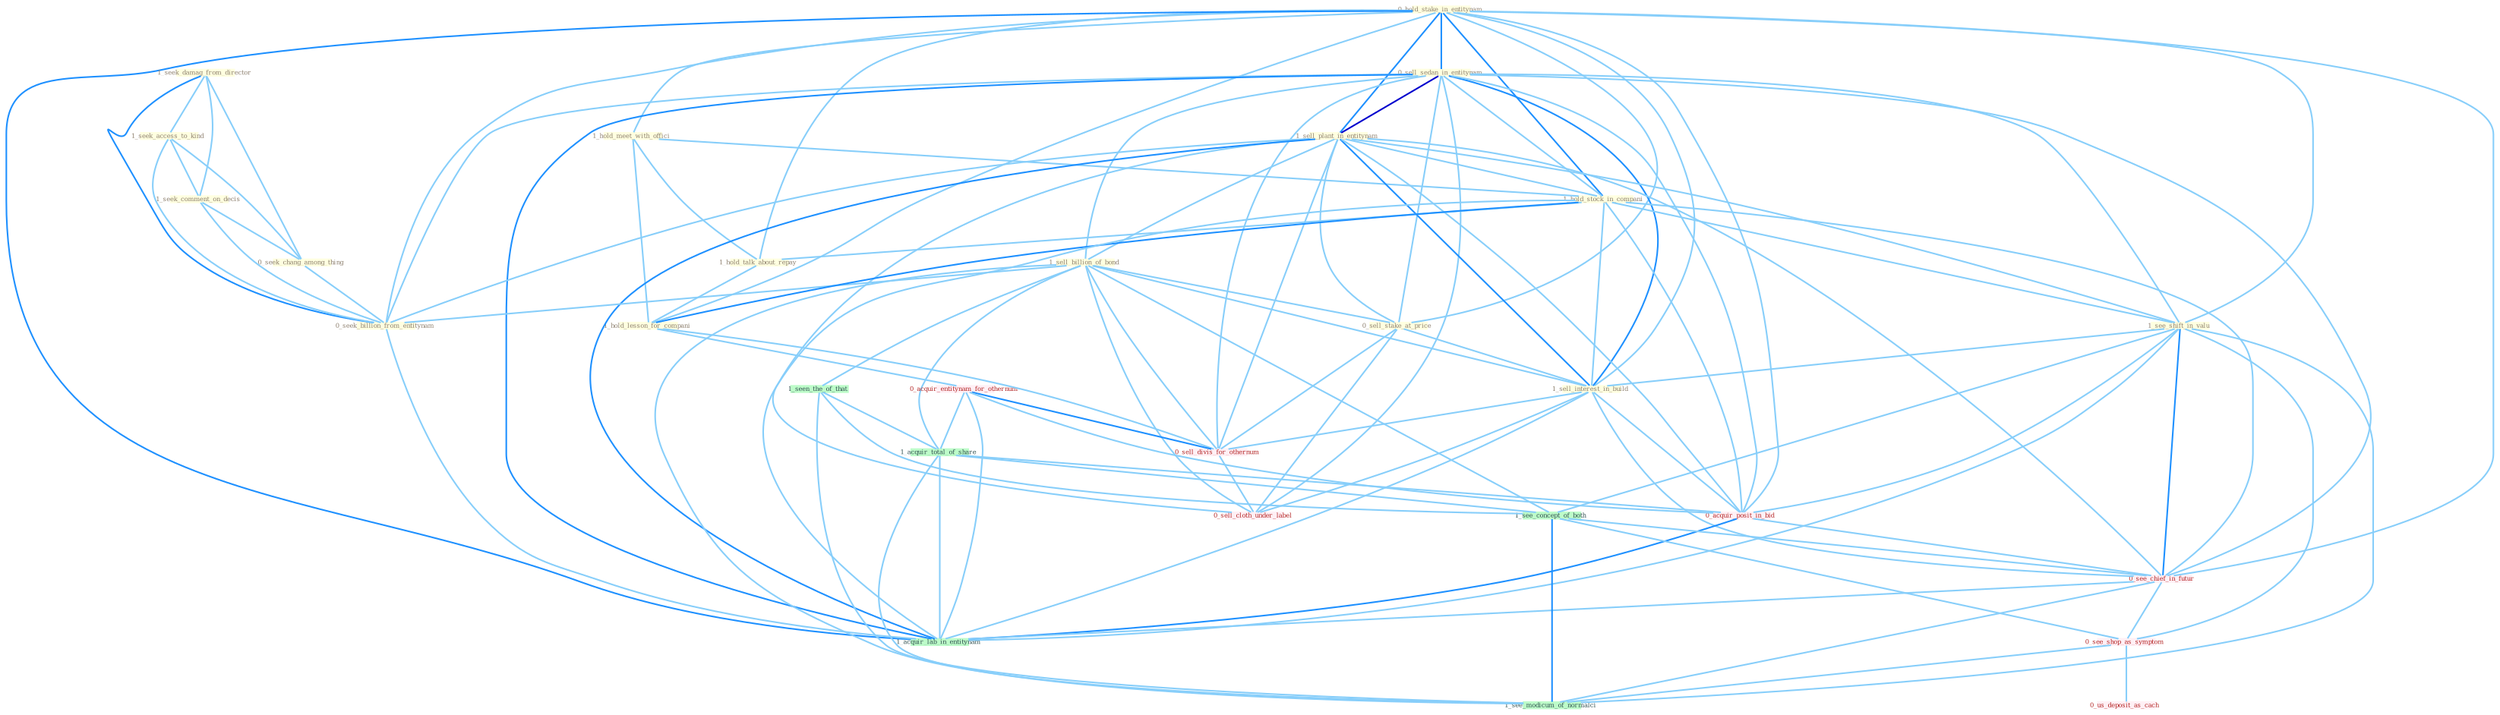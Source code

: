 Graph G{ 
    node
    [shape=polygon,style=filled,width=.5,height=.06,color="#BDFCC9",fixedsize=true,fontsize=4,
    fontcolor="#2f4f4f"];
    {node
    [color="#ffffe0", fontcolor="#8b7d6b"] "0_hold_stake_in_entitynam " "0_sell_sedan_in_entitynam " "1_hold_meet_with_offici " "1_seek_damag_from_director " "1_sell_plant_in_entitynam " "1_sell_billion_of_bond " "0_sell_stake_at_price " "1_hold_stock_in_compani " "1_hold_talk_about_repay " "1_hold_lesson_for_compani " "1_see_shift_in_valu " "1_seek_access_to_kind " "1_seek_comment_on_decis " "0_seek_chang_among_thing " "0_seek_billion_from_entitynam " "1_sell_interest_in_build "}
{node [color="#fff0f5", fontcolor="#b22222"] "0_acquir_entitynam_for_othernum " "0_sell_divis_for_othernum " "0_sell_cloth_under_label " "0_acquir_posit_in_bid " "0_see_chief_in_futur " "0_see_shop_as_symptom " "0_us_deposit_as_cach "}
edge [color="#B0E2FF"];

	"0_hold_stake_in_entitynam " -- "0_sell_sedan_in_entitynam " [w="2", color="#1e90ff" , len=0.8];
	"0_hold_stake_in_entitynam " -- "1_hold_meet_with_offici " [w="1", color="#87cefa" ];
	"0_hold_stake_in_entitynam " -- "1_sell_plant_in_entitynam " [w="2", color="#1e90ff" , len=0.8];
	"0_hold_stake_in_entitynam " -- "0_sell_stake_at_price " [w="1", color="#87cefa" ];
	"0_hold_stake_in_entitynam " -- "1_hold_stock_in_compani " [w="2", color="#1e90ff" , len=0.8];
	"0_hold_stake_in_entitynam " -- "1_hold_talk_about_repay " [w="1", color="#87cefa" ];
	"0_hold_stake_in_entitynam " -- "1_hold_lesson_for_compani " [w="1", color="#87cefa" ];
	"0_hold_stake_in_entitynam " -- "1_see_shift_in_valu " [w="1", color="#87cefa" ];
	"0_hold_stake_in_entitynam " -- "0_seek_billion_from_entitynam " [w="1", color="#87cefa" ];
	"0_hold_stake_in_entitynam " -- "1_sell_interest_in_build " [w="1", color="#87cefa" ];
	"0_hold_stake_in_entitynam " -- "0_acquir_posit_in_bid " [w="1", color="#87cefa" ];
	"0_hold_stake_in_entitynam " -- "0_see_chief_in_futur " [w="1", color="#87cefa" ];
	"0_hold_stake_in_entitynam " -- "1_acquir_lab_in_entitynam " [w="2", color="#1e90ff" , len=0.8];
	"0_sell_sedan_in_entitynam " -- "1_sell_plant_in_entitynam " [w="3", color="#0000cd" , len=0.6];
	"0_sell_sedan_in_entitynam " -- "1_sell_billion_of_bond " [w="1", color="#87cefa" ];
	"0_sell_sedan_in_entitynam " -- "0_sell_stake_at_price " [w="1", color="#87cefa" ];
	"0_sell_sedan_in_entitynam " -- "1_hold_stock_in_compani " [w="1", color="#87cefa" ];
	"0_sell_sedan_in_entitynam " -- "1_see_shift_in_valu " [w="1", color="#87cefa" ];
	"0_sell_sedan_in_entitynam " -- "0_seek_billion_from_entitynam " [w="1", color="#87cefa" ];
	"0_sell_sedan_in_entitynam " -- "1_sell_interest_in_build " [w="2", color="#1e90ff" , len=0.8];
	"0_sell_sedan_in_entitynam " -- "0_sell_divis_for_othernum " [w="1", color="#87cefa" ];
	"0_sell_sedan_in_entitynam " -- "0_sell_cloth_under_label " [w="1", color="#87cefa" ];
	"0_sell_sedan_in_entitynam " -- "0_acquir_posit_in_bid " [w="1", color="#87cefa" ];
	"0_sell_sedan_in_entitynam " -- "0_see_chief_in_futur " [w="1", color="#87cefa" ];
	"0_sell_sedan_in_entitynam " -- "1_acquir_lab_in_entitynam " [w="2", color="#1e90ff" , len=0.8];
	"1_hold_meet_with_offici " -- "1_hold_stock_in_compani " [w="1", color="#87cefa" ];
	"1_hold_meet_with_offici " -- "1_hold_talk_about_repay " [w="1", color="#87cefa" ];
	"1_hold_meet_with_offici " -- "1_hold_lesson_for_compani " [w="1", color="#87cefa" ];
	"1_seek_damag_from_director " -- "1_seek_access_to_kind " [w="1", color="#87cefa" ];
	"1_seek_damag_from_director " -- "1_seek_comment_on_decis " [w="1", color="#87cefa" ];
	"1_seek_damag_from_director " -- "0_seek_chang_among_thing " [w="1", color="#87cefa" ];
	"1_seek_damag_from_director " -- "0_seek_billion_from_entitynam " [w="2", color="#1e90ff" , len=0.8];
	"1_sell_plant_in_entitynam " -- "1_sell_billion_of_bond " [w="1", color="#87cefa" ];
	"1_sell_plant_in_entitynam " -- "0_sell_stake_at_price " [w="1", color="#87cefa" ];
	"1_sell_plant_in_entitynam " -- "1_hold_stock_in_compani " [w="1", color="#87cefa" ];
	"1_sell_plant_in_entitynam " -- "1_see_shift_in_valu " [w="1", color="#87cefa" ];
	"1_sell_plant_in_entitynam " -- "0_seek_billion_from_entitynam " [w="1", color="#87cefa" ];
	"1_sell_plant_in_entitynam " -- "1_sell_interest_in_build " [w="2", color="#1e90ff" , len=0.8];
	"1_sell_plant_in_entitynam " -- "0_sell_divis_for_othernum " [w="1", color="#87cefa" ];
	"1_sell_plant_in_entitynam " -- "0_sell_cloth_under_label " [w="1", color="#87cefa" ];
	"1_sell_plant_in_entitynam " -- "0_acquir_posit_in_bid " [w="1", color="#87cefa" ];
	"1_sell_plant_in_entitynam " -- "0_see_chief_in_futur " [w="1", color="#87cefa" ];
	"1_sell_plant_in_entitynam " -- "1_acquir_lab_in_entitynam " [w="2", color="#1e90ff" , len=0.8];
	"1_sell_billion_of_bond " -- "0_sell_stake_at_price " [w="1", color="#87cefa" ];
	"1_sell_billion_of_bond " -- "0_seek_billion_from_entitynam " [w="1", color="#87cefa" ];
	"1_sell_billion_of_bond " -- "1_sell_interest_in_build " [w="1", color="#87cefa" ];
	"1_sell_billion_of_bond " -- "1_seen_the_of_that " [w="1", color="#87cefa" ];
	"1_sell_billion_of_bond " -- "0_sell_divis_for_othernum " [w="1", color="#87cefa" ];
	"1_sell_billion_of_bond " -- "1_acquir_total_of_share " [w="1", color="#87cefa" ];
	"1_sell_billion_of_bond " -- "0_sell_cloth_under_label " [w="1", color="#87cefa" ];
	"1_sell_billion_of_bond " -- "1_see_concept_of_both " [w="1", color="#87cefa" ];
	"1_sell_billion_of_bond " -- "1_see_modicum_of_normalci " [w="1", color="#87cefa" ];
	"0_sell_stake_at_price " -- "1_sell_interest_in_build " [w="1", color="#87cefa" ];
	"0_sell_stake_at_price " -- "0_sell_divis_for_othernum " [w="1", color="#87cefa" ];
	"0_sell_stake_at_price " -- "0_sell_cloth_under_label " [w="1", color="#87cefa" ];
	"1_hold_stock_in_compani " -- "1_hold_talk_about_repay " [w="1", color="#87cefa" ];
	"1_hold_stock_in_compani " -- "1_hold_lesson_for_compani " [w="2", color="#1e90ff" , len=0.8];
	"1_hold_stock_in_compani " -- "1_see_shift_in_valu " [w="1", color="#87cefa" ];
	"1_hold_stock_in_compani " -- "1_sell_interest_in_build " [w="1", color="#87cefa" ];
	"1_hold_stock_in_compani " -- "0_acquir_posit_in_bid " [w="1", color="#87cefa" ];
	"1_hold_stock_in_compani " -- "0_see_chief_in_futur " [w="1", color="#87cefa" ];
	"1_hold_stock_in_compani " -- "1_acquir_lab_in_entitynam " [w="1", color="#87cefa" ];
	"1_hold_talk_about_repay " -- "1_hold_lesson_for_compani " [w="1", color="#87cefa" ];
	"1_hold_lesson_for_compani " -- "0_acquir_entitynam_for_othernum " [w="1", color="#87cefa" ];
	"1_hold_lesson_for_compani " -- "0_sell_divis_for_othernum " [w="1", color="#87cefa" ];
	"1_see_shift_in_valu " -- "1_sell_interest_in_build " [w="1", color="#87cefa" ];
	"1_see_shift_in_valu " -- "0_acquir_posit_in_bid " [w="1", color="#87cefa" ];
	"1_see_shift_in_valu " -- "1_see_concept_of_both " [w="1", color="#87cefa" ];
	"1_see_shift_in_valu " -- "0_see_chief_in_futur " [w="2", color="#1e90ff" , len=0.8];
	"1_see_shift_in_valu " -- "0_see_shop_as_symptom " [w="1", color="#87cefa" ];
	"1_see_shift_in_valu " -- "1_acquir_lab_in_entitynam " [w="1", color="#87cefa" ];
	"1_see_shift_in_valu " -- "1_see_modicum_of_normalci " [w="1", color="#87cefa" ];
	"1_seek_access_to_kind " -- "1_seek_comment_on_decis " [w="1", color="#87cefa" ];
	"1_seek_access_to_kind " -- "0_seek_chang_among_thing " [w="1", color="#87cefa" ];
	"1_seek_access_to_kind " -- "0_seek_billion_from_entitynam " [w="1", color="#87cefa" ];
	"1_seek_comment_on_decis " -- "0_seek_chang_among_thing " [w="1", color="#87cefa" ];
	"1_seek_comment_on_decis " -- "0_seek_billion_from_entitynam " [w="1", color="#87cefa" ];
	"0_seek_chang_among_thing " -- "0_seek_billion_from_entitynam " [w="1", color="#87cefa" ];
	"0_seek_billion_from_entitynam " -- "1_acquir_lab_in_entitynam " [w="1", color="#87cefa" ];
	"1_sell_interest_in_build " -- "0_sell_divis_for_othernum " [w="1", color="#87cefa" ];
	"1_sell_interest_in_build " -- "0_sell_cloth_under_label " [w="1", color="#87cefa" ];
	"1_sell_interest_in_build " -- "0_acquir_posit_in_bid " [w="1", color="#87cefa" ];
	"1_sell_interest_in_build " -- "0_see_chief_in_futur " [w="1", color="#87cefa" ];
	"1_sell_interest_in_build " -- "1_acquir_lab_in_entitynam " [w="1", color="#87cefa" ];
	"0_acquir_entitynam_for_othernum " -- "0_sell_divis_for_othernum " [w="2", color="#1e90ff" , len=0.8];
	"0_acquir_entitynam_for_othernum " -- "1_acquir_total_of_share " [w="1", color="#87cefa" ];
	"0_acquir_entitynam_for_othernum " -- "0_acquir_posit_in_bid " [w="1", color="#87cefa" ];
	"0_acquir_entitynam_for_othernum " -- "1_acquir_lab_in_entitynam " [w="1", color="#87cefa" ];
	"1_seen_the_of_that " -- "1_acquir_total_of_share " [w="1", color="#87cefa" ];
	"1_seen_the_of_that " -- "1_see_concept_of_both " [w="1", color="#87cefa" ];
	"1_seen_the_of_that " -- "1_see_modicum_of_normalci " [w="1", color="#87cefa" ];
	"0_sell_divis_for_othernum " -- "0_sell_cloth_under_label " [w="1", color="#87cefa" ];
	"1_acquir_total_of_share " -- "0_acquir_posit_in_bid " [w="1", color="#87cefa" ];
	"1_acquir_total_of_share " -- "1_see_concept_of_both " [w="1", color="#87cefa" ];
	"1_acquir_total_of_share " -- "1_acquir_lab_in_entitynam " [w="1", color="#87cefa" ];
	"1_acquir_total_of_share " -- "1_see_modicum_of_normalci " [w="1", color="#87cefa" ];
	"0_acquir_posit_in_bid " -- "0_see_chief_in_futur " [w="1", color="#87cefa" ];
	"0_acquir_posit_in_bid " -- "1_acquir_lab_in_entitynam " [w="2", color="#1e90ff" , len=0.8];
	"1_see_concept_of_both " -- "0_see_chief_in_futur " [w="1", color="#87cefa" ];
	"1_see_concept_of_both " -- "0_see_shop_as_symptom " [w="1", color="#87cefa" ];
	"1_see_concept_of_both " -- "1_see_modicum_of_normalci " [w="2", color="#1e90ff" , len=0.8];
	"0_see_chief_in_futur " -- "0_see_shop_as_symptom " [w="1", color="#87cefa" ];
	"0_see_chief_in_futur " -- "1_acquir_lab_in_entitynam " [w="1", color="#87cefa" ];
	"0_see_chief_in_futur " -- "1_see_modicum_of_normalci " [w="1", color="#87cefa" ];
	"0_see_shop_as_symptom " -- "0_us_deposit_as_cach " [w="1", color="#87cefa" ];
	"0_see_shop_as_symptom " -- "1_see_modicum_of_normalci " [w="1", color="#87cefa" ];
}